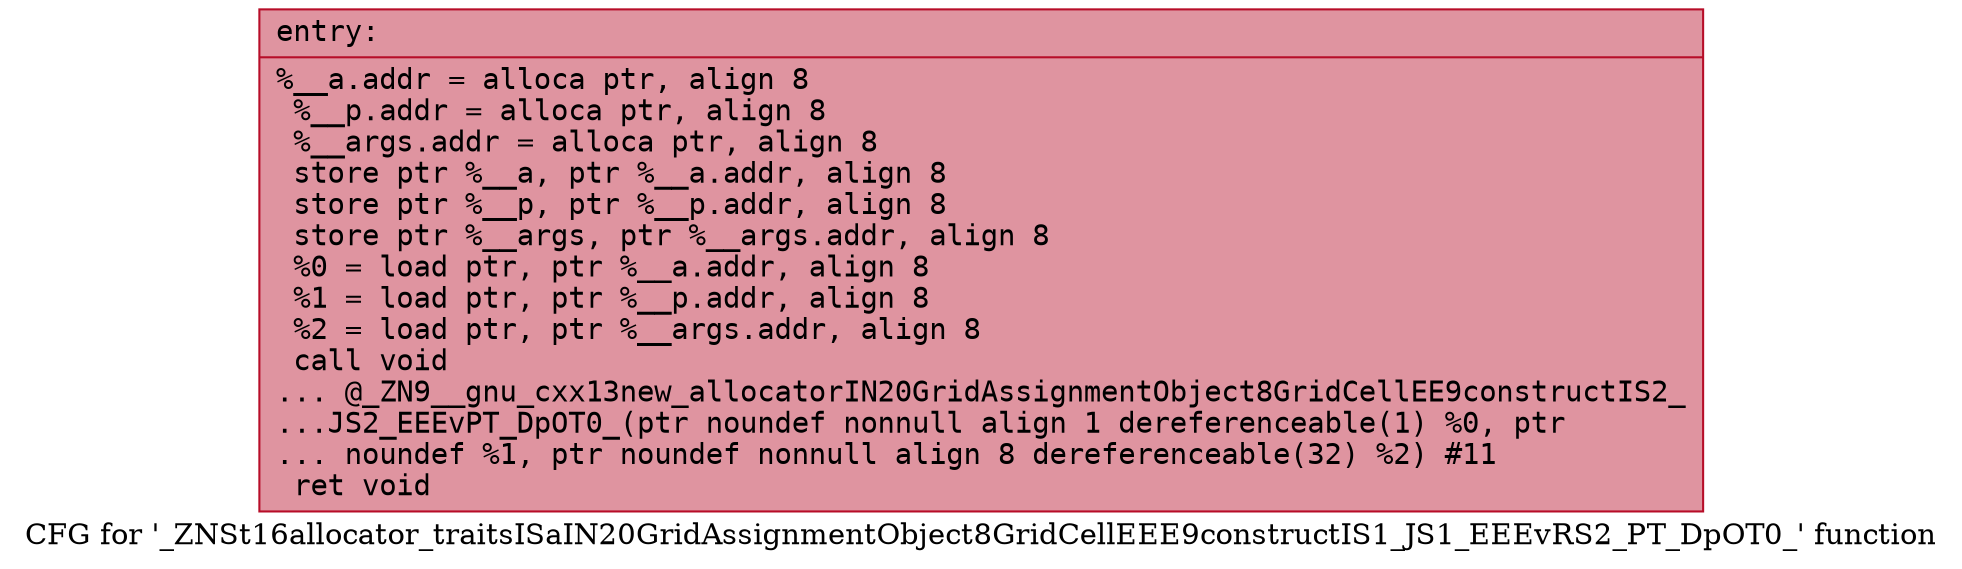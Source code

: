 digraph "CFG for '_ZNSt16allocator_traitsISaIN20GridAssignmentObject8GridCellEEE9constructIS1_JS1_EEEvRS2_PT_DpOT0_' function" {
	label="CFG for '_ZNSt16allocator_traitsISaIN20GridAssignmentObject8GridCellEEE9constructIS1_JS1_EEEvRS2_PT_DpOT0_' function";

	Node0x56461945a680 [shape=record,color="#b70d28ff", style=filled, fillcolor="#b70d2870" fontname="Courier",label="{entry:\l|  %__a.addr = alloca ptr, align 8\l  %__p.addr = alloca ptr, align 8\l  %__args.addr = alloca ptr, align 8\l  store ptr %__a, ptr %__a.addr, align 8\l  store ptr %__p, ptr %__p.addr, align 8\l  store ptr %__args, ptr %__args.addr, align 8\l  %0 = load ptr, ptr %__a.addr, align 8\l  %1 = load ptr, ptr %__p.addr, align 8\l  %2 = load ptr, ptr %__args.addr, align 8\l  call void\l... @_ZN9__gnu_cxx13new_allocatorIN20GridAssignmentObject8GridCellEE9constructIS2_\l...JS2_EEEvPT_DpOT0_(ptr noundef nonnull align 1 dereferenceable(1) %0, ptr\l... noundef %1, ptr noundef nonnull align 8 dereferenceable(32) %2) #11\l  ret void\l}"];
}
